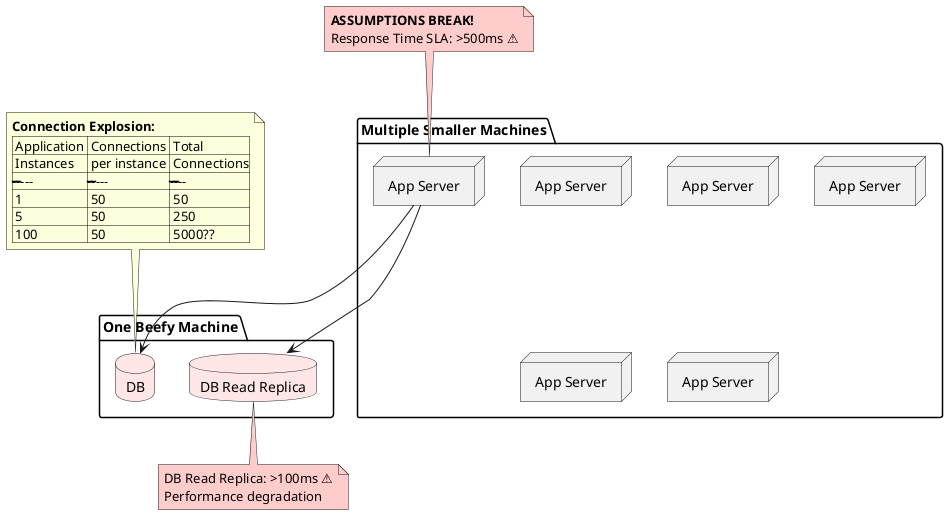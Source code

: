 @startuml
skinparam rectangleBorderThickness 2
skinparam shadowing false

package "Multiple Smaller Machines" {
  node "App Server" as AS_small
  node "App Server" as AS_beefy1
  node "App Server" as AS_beefy2
  node "App Server" as AS_beefy3
  node "App Server" as AS_beefy4
  node "App Server" as AS_beefy5
}
  

package "One Beefy Machine" {
 database "DB" as DB #FFE6E6 
}

package "One Beefy Machine" {
 database "DB Read Replica" as DBR #FFE6E6
}

AS_small --> DB
AS_small --> DBR


note top of AS_small #FFCCCC
**ASSUMPTIONS BREAK!**
Response Time SLA: >500ms ⚠️
end note

note bottom of DBR #FFCCCC
DB Read Replica: >100ms ⚠️
Performance degradation
end note

note as ConnectionTable
**Connection Explosion:**
| Application | Connections | Total      |
| Instances   | per instance| Connections|
|-------------|-------------|------------|
| 1           | 50          | 50         |
| 5           | 50          | 250        |
| 100         | 50          | 5000??     |
end note

ConnectionTable --> DB : Overwhelming connections
@enduml 